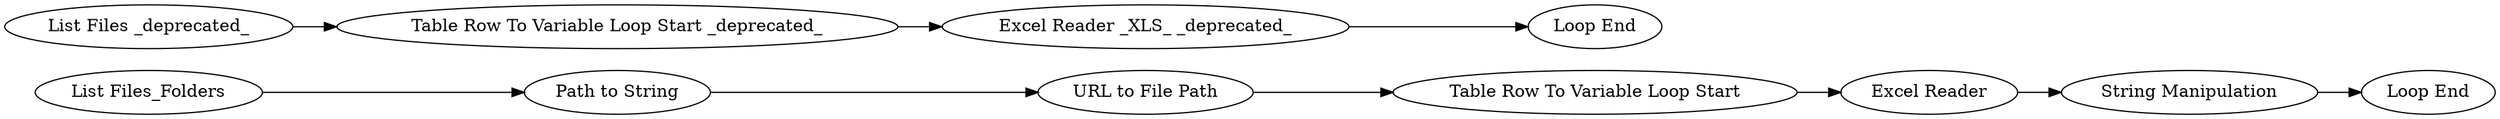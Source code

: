 digraph {
	93 -> 94
	91 -> 92
	2 -> 42
	42 -> 43
	94 -> 95
	89 -> 91
	1 -> 2
	92 -> 93
	95 -> 96
	91 [label="Path to String"]
	94 [label="Excel Reader"]
	43 [label="Loop End"]
	92 [label="URL to File Path"]
	1 [label="List Files _deprecated_"]
	42 [label="Excel Reader _XLS_ _deprecated_"]
	96 [label="Loop End"]
	89 [label="List Files_Folders"]
	95 [label="String Manipulation"]
	93 [label="Table Row To Variable Loop Start"]
	2 [label="Table Row To Variable Loop Start _deprecated_"]
	rankdir=LR
}
